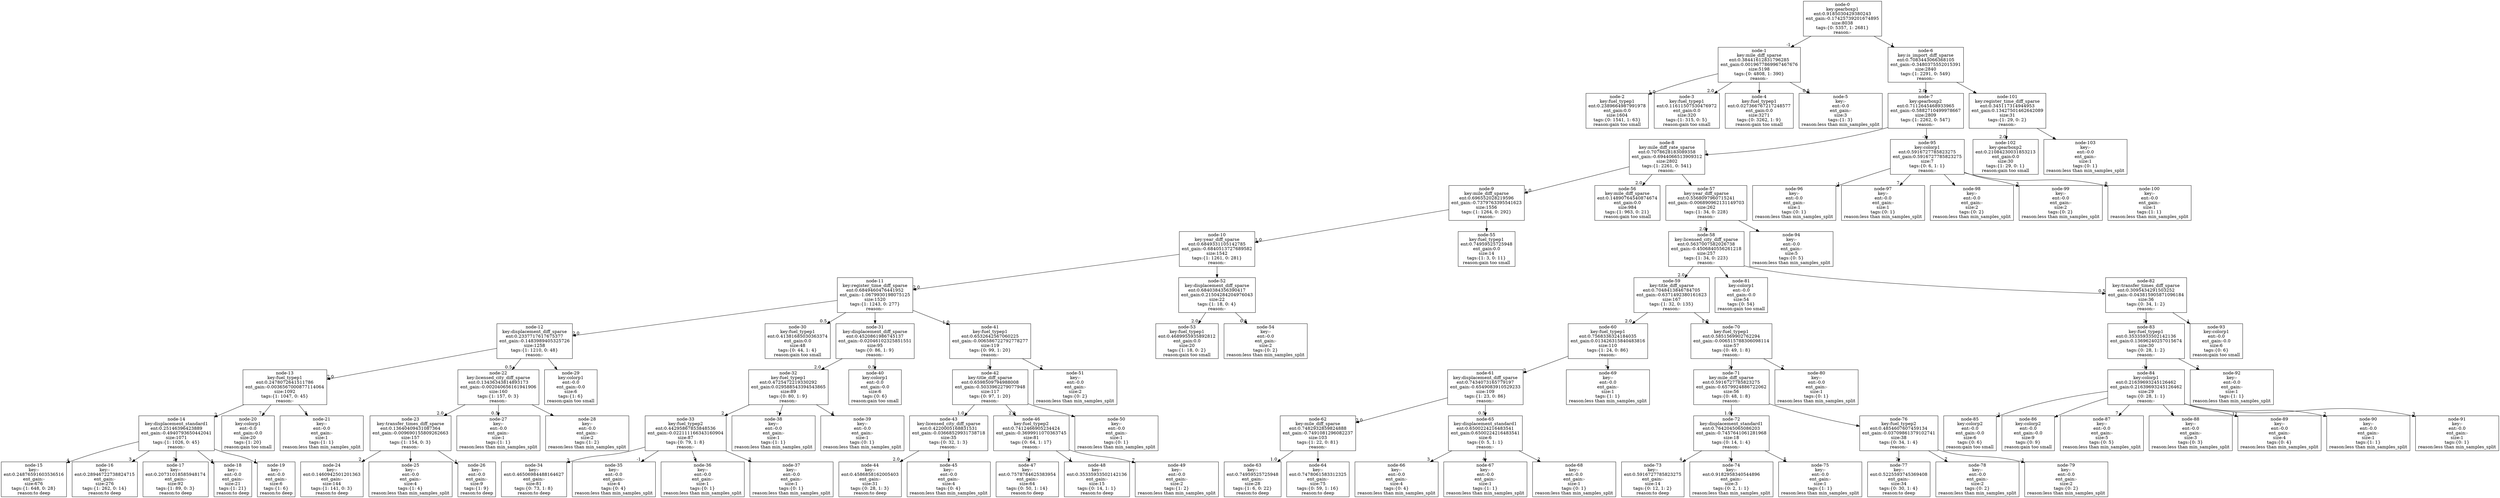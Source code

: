 digraph Tree {
node [shape=box] ;
 0 [label="node-0\nkey:gearboxp1\nent:0.9185030429380243\nent_gain:-0.17425739201674895\nsize:8038\ntags:{0: 5357, 1: 2681}\nreason:-"];
1 [label="node-1\nkey:mile_diff_sparse\nent:0.38441612831796285\nent_gain:0.0019677869967467676\nsize:5198\ntags:{0: 4808, 1: 390}\nreason:-"];
2 [label="node-2\nkey:fuel_typep1\nent:0.2389664987991978\nent_gain:0.0\nsize:1604\ntags:{0: 1541, 1: 63}\nreason:gain too small"];
3 [label="node-3\nkey:fuel_typep1\nent:0.11611507530476972\nent_gain:0.0\nsize:320\ntags:{1: 315, 0: 5}\nreason:gain too small"];
4 [label="node-4\nkey:fuel_typep1\nent:0.027366767217248577\nent_gain:0.0\nsize:3271\ntags:{0: 3262, 1: 9}\nreason:gain too small"];
5 [label="node-5\nkey:-\nent:-0.0\nent_gain:-\nsize:3\ntags:{1: 3}\nreason:less than min_samples_split"];
6 [label="node-6\nkey:is_import_diff_sparse\nent:0.7083443066368105\nent_gain:-0.3480375552015391\nsize:2840\ntags:{1: 2291, 0: 549}\nreason:-"];
7 [label="node-7\nkey:gearboxp2\nent:0.7112645468933965\nent_gain:-0.5882710499978667\nsize:2809\ntags:{1: 2262, 0: 547}\nreason:-"];
8 [label="node-8\nkey:mile_diff_rate_sparse\nent:0.7078628183089358\nent_gain:-0.6944066513909312\nsize:2802\ntags:{1: 2261, 0: 541}\nreason:-"];
9 [label="node-9\nkey:mile_diff_sparse\nent:0.696552028219596\nent_gain:-0.7379763395541623\nsize:1556\ntags:{1: 1264, 0: 292}\nreason:-"];
10 [label="node-10\nkey:year_diff_sparse\nent:0.6849331105142785\nent_gain:-0.6840513727689582\nsize:1542\ntags:{1: 1261, 0: 281}\nreason:-"];
11 [label="node-11\nkey:register_time_diff_sparse\nent:0.6849460476441952\nent_gain:-1.0679930198075125\nsize:1520\ntags:{1: 1243, 0: 277}\nreason:-"];
12 [label="node-12\nkey:displacement_diff_sparse\nent:0.2337717617675377\nent_gain:-0.1483989405325726\nsize:1258\ntags:{1: 1210, 0: 48}\nreason:-"];
13 [label="node-13\nkey:fuel_typep1\nent:0.2478072641511786\nent_gain:-0.0036567000877114064\nsize:1092\ntags:{1: 1047, 0: 45}\nreason:-"];
14 [label="node-14\nkey:displacement_standard1\nent:0.25146396423889\nent_gain:-0.4940793650442041\nsize:1071\ntags:{1: 1026, 0: 45}\nreason:-"];
15 [label="node-15\nkey:-\nent:0.24876591603536516\nent_gain:-\nsize:676\ntags:{1: 648, 0: 28}\nreason:to deep"];
16 [label="node-16\nkey:-\nent:0.28946722738824715\nent_gain:-\nsize:276\ntags:{1: 262, 0: 14}\nreason:to deep"];
17 [label="node-17\nkey:-\nent:0.20731018585948174\nent_gain:-\nsize:92\ntags:{1: 89, 0: 3}\nreason:to deep"];
18 [label="node-18\nkey:-\nent:-0.0\nent_gain:-\nsize:21\ntags:{1: 21}\nreason:to deep"];
19 [label="node-19\nkey:-\nent:-0.0\nent_gain:-\nsize:6\ntags:{1: 6}\nreason:to deep"];
20 [label="node-20\nkey:colorp1\nent:-0.0\nent_gain:-0.0\nsize:20\ntags:{1: 20}\nreason:gain too small"];
21 [label="node-21\nkey:-\nent:-0.0\nent_gain:-\nsize:1\ntags:{1: 1}\nreason:less than min_samples_split"];
22 [label="node-22\nkey:licensed_city_diff_sparse\nent:0.13436343814893173\nent_gain:-0.002040656161941906\nsize:160\ntags:{1: 157, 0: 3}\nreason:-"];
23 [label="node-23\nkey:transfer_times_diff_sparse\nent:0.13640409431087364\nent_gain:-0.009690155809262663\nsize:157\ntags:{1: 154, 0: 3}\nreason:-"];
24 [label="node-24\nkey:-\nent:0.1460942501201363\nent_gain:-\nsize:144\ntags:{1: 141, 0: 3}\nreason:to deep"];
25 [label="node-25\nkey:-\nent:-0.0\nent_gain:-\nsize:4\ntags:{1: 4}\nreason:less than min_samples_split"];
26 [label="node-26\nkey:-\nent:-0.0\nent_gain:-\nsize:9\ntags:{1: 9}\nreason:to deep"];
27 [label="node-27\nkey:-\nent:-0.0\nent_gain:-\nsize:1\ntags:{1: 1}\nreason:less than min_samples_split"];
28 [label="node-28\nkey:-\nent:-0.0\nent_gain:-\nsize:2\ntags:{1: 2}\nreason:less than min_samples_split"];
29 [label="node-29\nkey:colorp1\nent:-0.0\nent_gain:-0.0\nsize:6\ntags:{1: 6}\nreason:gain too small"];
30 [label="node-30\nkey:fuel_typep1\nent:0.41381685030363374\nent_gain:0.0\nsize:48\ntags:{0: 44, 1: 4}\nreason:gain too small"];
31 [label="node-31\nkey:displacement_diff_sparse\nent:0.4520861986745137\nent_gain:-0.02046102325851551\nsize:95\ntags:{0: 86, 1: 9}\nreason:-"];
32 [label="node-32\nkey:fuel_typep1\nent:0.4725472219330292\nent_gain:0.029588543394543865\nsize:89\ntags:{0: 80, 1: 9}\nreason:-"];
33 [label="node-33\nkey:fuel_typep2\nent:0.44295867853848536\nent_gain:-0.022111166343160904\nsize:87\ntags:{0: 79, 1: 8}\nreason:-"];
34 [label="node-34\nkey:-\nent:0.46506984488164627\nent_gain:-\nsize:81\ntags:{0: 73, 1: 8}\nreason:to deep"];
35 [label="node-35\nkey:-\nent:-0.0\nent_gain:-\nsize:4\ntags:{0: 4}\nreason:less than min_samples_split"];
36 [label="node-36\nkey:-\nent:-0.0\nent_gain:-\nsize:1\ntags:{0: 1}\nreason:less than min_samples_split"];
37 [label="node-37\nkey:-\nent:-0.0\nent_gain:-\nsize:1\ntags:{0: 1}\nreason:less than min_samples_split"];
38 [label="node-38\nkey:-\nent:-0.0\nent_gain:-\nsize:1\ntags:{1: 1}\nreason:less than min_samples_split"];
39 [label="node-39\nkey:-\nent:-0.0\nent_gain:-\nsize:1\ntags:{0: 1}\nreason:less than min_samples_split"];
40 [label="node-40\nkey:colorp1\nent:-0.0\nent_gain:-0.0\nsize:6\ntags:{0: 6}\nreason:gain too small"];
41 [label="node-41\nkey:fuel_typep1\nent:0.6532642567060225\nent_gain:-0.006586722792778277\nsize:119\ntags:{0: 99, 1: 20}\nreason:-"];
42 [label="node-42\nkey:title_diff_sparse\nent:0.6598509794988008\nent_gain:-0.5033962279077948\nsize:117\ntags:{0: 97, 1: 20}\nreason:-"];
43 [label="node-43\nkey:licensed_city_diff_sparse\nent:0.4220005168831531\nent_gain:-0.03668529931738718\nsize:35\ntags:{0: 32, 1: 3}\nreason:-"];
44 [label="node-44\nkey:-\nent:0.4586858162005403\nent_gain:-\nsize:31\ntags:{0: 28, 1: 3}\nreason:to deep"];
45 [label="node-45\nkey:-\nent:-0.0\nent_gain:-\nsize:4\ntags:{0: 4}\nreason:less than min_samples_split"];
46 [label="node-46\nkey:fuel_typep2\nent:0.7412466905234424\nent_gain:-0.3699911070363745\nsize:81\ntags:{0: 64, 1: 17}\nreason:-"];
47 [label="node-47\nkey:-\nent:0.7578784625383954\nent_gain:-\nsize:64\ntags:{0: 50, 1: 14}\nreason:to deep"];
48 [label="node-48\nkey:-\nent:0.35335933502142136\nent_gain:-\nsize:15\ntags:{0: 14, 1: 1}\nreason:to deep"];
49 [label="node-49\nkey:-\nent:-0.0\nent_gain:-\nsize:2\ntags:{1: 2}\nreason:less than min_samples_split"];
50 [label="node-50\nkey:-\nent:-0.0\nent_gain:-\nsize:1\ntags:{0: 1}\nreason:less than min_samples_split"];
51 [label="node-51\nkey:-\nent:-0.0\nent_gain:-\nsize:2\ntags:{0: 2}\nreason:less than min_samples_split"];
52 [label="node-52\nkey:displacement_diff_sparse\nent:0.6840384356390417\nent_gain:0.21504284204976043\nsize:22\ntags:{1: 18, 0: 4}\nreason:-"];
53 [label="node-53\nkey:fuel_typep1\nent:0.4689955935892812\nent_gain:0.0\nsize:20\ntags:{1: 18, 0: 2}\nreason:gain too small"];
54 [label="node-54\nkey:-\nent:-0.0\nent_gain:-\nsize:2\ntags:{0: 2}\nreason:less than min_samples_split"];
55 [label="node-55\nkey:fuel_typep1\nent:0.74959525725948\nent_gain:0.0\nsize:14\ntags:{1: 3, 0: 11}\nreason:gain too small"];
56 [label="node-56\nkey:mile_diff_sparse\nent:0.14890764540874674\nent_gain:0.0\nsize:984\ntags:{1: 963, 0: 21}\nreason:gain too small"];
57 [label="node-57\nkey:year_diff_sparse\nent:0.5568097960715241\nent_gain:-0.006890962131149703\nsize:262\ntags:{1: 34, 0: 228}\nreason:-"];
58 [label="node-58\nkey:licensed_city_diff_sparse\nent:0.5637007582026738\nent_gain:-0.4506840556261218\nsize:257\ntags:{1: 34, 0: 223}\nreason:-"];
59 [label="node-59\nkey:title_diff_sparse\nent:0.7048413846784705\nent_gain:-0.6371492380161623\nsize:167\ntags:{1: 32, 0: 135}\nreason:-"];
60 [label="node-60\nkey:fuel_typep1\nent:0.7568336324184035\nent_gain:0.013426315840483816\nsize:110\ntags:{1: 24, 0: 86}\nreason:-"];
61 [label="node-61\nkey:displacement_diff_sparse\nent:0.7434073165779197\nent_gain:-0.6549083910529233\nsize:109\ntags:{1: 23, 0: 86}\nreason:-"];
62 [label="node-62\nkey:mile_diff_sparse\nent:0.7482932859824888\nent_gain:-0.7491081296082237\nsize:103\ntags:{1: 22, 0: 81}\nreason:-"];
63 [label="node-63\nkey:-\nent:0.74959525725948\nent_gain:-\nsize:28\ntags:{1: 6, 0: 22}\nreason:to deep"];
64 [label="node-64\nkey:-\nent:0.7478061583312325\nent_gain:-\nsize:75\ntags:{0: 59, 1: 16}\nreason:to deep"];
65 [label="node-65\nkey:displacement_standard1\nent:0.6500224216483541\nent_gain:0.6500224216483541\nsize:6\ntags:{0: 5, 1: 1}\nreason:-"];
66 [label="node-66\nkey:-\nent:-0.0\nent_gain:-\nsize:4\ntags:{0: 4}\nreason:less than min_samples_split"];
67 [label="node-67\nkey:-\nent:-0.0\nent_gain:-\nsize:1\ntags:{1: 1}\nreason:less than min_samples_split"];
68 [label="node-68\nkey:-\nent:-0.0\nent_gain:-\nsize:1\ntags:{0: 1}\nreason:less than min_samples_split"];
69 [label="node-69\nkey:-\nent:-0.0\nent_gain:-\nsize:1\ntags:{1: 1}\nreason:less than min_samples_split"];
70 [label="node-70\nkey:fuel_typep1\nent:0.5851569902762294\nent_gain:-0.006515788306098114\nsize:57\ntags:{0: 49, 1: 8}\nreason:-"];
71 [label="node-71\nkey:mile_diff_sparse\nent:0.5916727785823275\nent_gain:-0.6579924886722062\nsize:56\ntags:{0: 48, 1: 8}\nreason:-"];
72 [label="node-72\nkey:displacement_standard1\nent:0.7642045065086203\nent_gain:-0.7457641061281968\nsize:18\ntags:{0: 14, 1: 4}\nreason:-"];
73 [label="node-73\nkey:-\nent:0.5916727785823275\nent_gain:-\nsize:14\ntags:{0: 12, 1: 2}\nreason:to deep"];
74 [label="node-74\nkey:-\nent:0.9182958340544896\nent_gain:-\nsize:3\ntags:{0: 2, 1: 1}\nreason:less than min_samples_split"];
75 [label="node-75\nkey:-\nent:-0.0\nent_gain:-\nsize:1\ntags:{1: 1}\nreason:less than min_samples_split"];
76 [label="node-76\nkey:fuel_typep2\nent:0.4854607607459134\nent_gain:-0.03709861379102741\nsize:38\ntags:{0: 34, 1: 4}\nreason:-"];
77 [label="node-77\nkey:-\nent:0.5225593745369408\nent_gain:-\nsize:34\ntags:{0: 30, 1: 4}\nreason:to deep"];
78 [label="node-78\nkey:-\nent:-0.0\nent_gain:-\nsize:2\ntags:{0: 2}\nreason:less than min_samples_split"];
79 [label="node-79\nkey:-\nent:-0.0\nent_gain:-\nsize:2\ntags:{0: 2}\nreason:less than min_samples_split"];
80 [label="node-80\nkey:-\nent:-0.0\nent_gain:-\nsize:1\ntags:{0: 1}\nreason:less than min_samples_split"];
81 [label="node-81\nkey:colorp1\nent:-0.0\nent_gain:-0.0\nsize:54\ntags:{0: 54}\nreason:gain too small"];
82 [label="node-82\nkey:transfer_times_diff_sparse\nent:0.3095434291503252\nent_gain:-0.043815905871096184\nsize:36\ntags:{0: 34, 1: 2}\nreason:-"];
83 [label="node-83\nkey:fuel_typep1\nent:0.35335933502142136\nent_gain:0.13696240257015674\nsize:30\ntags:{0: 28, 1: 2}\nreason:-"];
84 [label="node-84\nkey:colorp1\nent:0.21639693245126462\nent_gain:0.21639693245126462\nsize:29\ntags:{0: 28, 1: 1}\nreason:-"];
85 [label="node-85\nkey:colorp2\nent:-0.0\nent_gain:-0.0\nsize:6\ntags:{0: 6}\nreason:gain too small"];
86 [label="node-86\nkey:colorp2\nent:-0.0\nent_gain:-0.0\nsize:9\ntags:{0: 9}\nreason:gain too small"];
87 [label="node-87\nkey:-\nent:-0.0\nent_gain:-\nsize:5\ntags:{0: 5}\nreason:less than min_samples_split"];
88 [label="node-88\nkey:-\nent:-0.0\nent_gain:-\nsize:3\ntags:{0: 3}\nreason:less than min_samples_split"];
89 [label="node-89\nkey:-\nent:-0.0\nent_gain:-\nsize:4\ntags:{0: 4}\nreason:less than min_samples_split"];
90 [label="node-90\nkey:-\nent:-0.0\nent_gain:-\nsize:1\ntags:{1: 1}\nreason:less than min_samples_split"];
91 [label="node-91\nkey:-\nent:-0.0\nent_gain:-\nsize:1\ntags:{0: 1}\nreason:less than min_samples_split"];
92 [label="node-92\nkey:-\nent:-0.0\nent_gain:-\nsize:1\ntags:{1: 1}\nreason:less than min_samples_split"];
93 [label="node-93\nkey:colorp1\nent:-0.0\nent_gain:-0.0\nsize:6\ntags:{0: 6}\nreason:gain too small"];
94 [label="node-94\nkey:-\nent:-0.0\nent_gain:-\nsize:5\ntags:{0: 5}\nreason:less than min_samples_split"];
95 [label="node-95\nkey:colorp1\nent:0.5916727785823275\nent_gain:0.5916727785823275\nsize:7\ntags:{0: 6, 1: 1}\nreason:-"];
96 [label="node-96\nkey:-\nent:-0.0\nent_gain:-\nsize:1\ntags:{0: 1}\nreason:less than min_samples_split"];
97 [label="node-97\nkey:-\nent:-0.0\nent_gain:-\nsize:1\ntags:{0: 1}\nreason:less than min_samples_split"];
98 [label="node-98\nkey:-\nent:-0.0\nent_gain:-\nsize:2\ntags:{0: 2}\nreason:less than min_samples_split"];
99 [label="node-99\nkey:-\nent:-0.0\nent_gain:-\nsize:2\ntags:{0: 2}\nreason:less than min_samples_split"];
100 [label="node-100\nkey:-\nent:-0.0\nent_gain:-\nsize:1\ntags:{1: 1}\nreason:less than min_samples_split"];
101 [label="node-101\nkey:register_time_diff_sparse\nent:0.345117314944953\nent_gain:0.13427501462642089\nsize:31\ntags:{1: 29, 0: 2}\nreason:-"];
102 [label="node-102\nkey:gearboxp2\nent:0.21084230031853213\nent_gain:0.0\nsize:30\ntags:{1: 29, 0: 1}\nreason:gain too small"];
103 [label="node-103\nkey:-\nent:-0.0\nent_gain:-\nsize:1\ntags:{0: 1}\nreason:less than min_samples_split"];
0 -> 1 [headlabel="-1"];
1 -> 2 [headlabel="1.0"];
1 -> 3 [headlabel="2.0"];
1 -> 4;
1 -> 5 [headlabel="0.5"];
0 -> 6 [headlabel="1"];
6 -> 7 [headlabel="2.0"];
7 -> 8 [headlabel="1"];
8 -> 9 [headlabel="1.0"];
9 -> 10 [headlabel="1.0"];
10 -> 11 [headlabel="2.0"];
11 -> 12 [headlabel="2.0"];
12 -> 13 [headlabel="2.0"];
13 -> 14 [headlabel="2"];
14 -> 15 [headlabel="4"];
14 -> 16 [headlabel="3"];
14 -> 17 [headlabel="2"];
14 -> 18 [headlabel="5"];
14 -> 19 [headlabel="1"];
13 -> 20 [headlabel="7"];
13 -> 21 [headlabel="5"];
12 -> 22 [headlabel="0.5"];
22 -> 23 [headlabel="2.0"];
23 -> 24 [headlabel="2"];
23 -> 25;
23 -> 26 [headlabel="1"];
22 -> 27 [headlabel="0.5"];
22 -> 28;
12 -> 29;
11 -> 30 [headlabel="0.5"];
11 -> 31;
31 -> 32 [headlabel="2.0"];
32 -> 33 [headlabel="2"];
33 -> 34 [headlabel="2"];
33 -> 35 [headlabel="-1"];
33 -> 36 [headlabel="7"];
33 -> 37 [headlabel="3"];
32 -> 38 [headlabel="7"];
32 -> 39 [headlabel="4"];
31 -> 40 [headlabel="0.5"];
11 -> 41 [headlabel="1.0"];
41 -> 42 [headlabel="2"];
42 -> 43 [headlabel="1.0"];
43 -> 44 [headlabel="2.0"];
43 -> 45;
42 -> 46 [headlabel="2.0"];
46 -> 47 [headlabel="2"];
46 -> 48 [headlabel="-1"];
46 -> 49 [headlabel="7"];
42 -> 50;
41 -> 51 [headlabel="7"];
10 -> 52;
52 -> 53 [headlabel="2.0"];
52 -> 54 [headlabel="0.5"];
9 -> 55;
8 -> 56 [headlabel="2.0"];
8 -> 57;
57 -> 58 [headlabel="2.0"];
58 -> 59 [headlabel="2.0"];
59 -> 60 [headlabel="2.0"];
60 -> 61 [headlabel="2"];
61 -> 62 [headlabel="2.0"];
62 -> 63 [headlabel="1.0"];
62 -> 64;
61 -> 65 [headlabel="0.5"];
65 -> 66 [headlabel="3"];
65 -> 67 [headlabel="4"];
65 -> 68 [headlabel="2"];
60 -> 69 [headlabel="7"];
59 -> 70 [headlabel="1.0"];
70 -> 71 [headlabel="2"];
71 -> 72 [headlabel="1.0"];
72 -> 73 [headlabel="4"];
72 -> 74 [headlabel="3"];
72 -> 75 [headlabel="5"];
71 -> 76;
76 -> 77 [headlabel="2"];
76 -> 78 [headlabel="7"];
76 -> 79 [headlabel="-1"];
70 -> 80 [headlabel="7"];
58 -> 81;
58 -> 82 [headlabel="0.5"];
82 -> 83 [headlabel="2"];
83 -> 84 [headlabel="-1"];
84 -> 85 [headlabel="-1"];
84 -> 86;
84 -> 87 [headlabel="7"];
84 -> 88 [headlabel="5"];
84 -> 89 [headlabel="11"];
84 -> 90 [headlabel="2"];
84 -> 91 [headlabel="3"];
83 -> 92 [headlabel="2"];
82 -> 93 [headlabel="1"];
57 -> 94;
7 -> 95 [headlabel="-1"];
95 -> 96 [headlabel="-1"];
95 -> 97 [headlabel="7"];
95 -> 98;
95 -> 99 [headlabel="3"];
95 -> 100 [headlabel="8"];
6 -> 101;
101 -> 102 [headlabel="2.0"];
101 -> 103;
}
